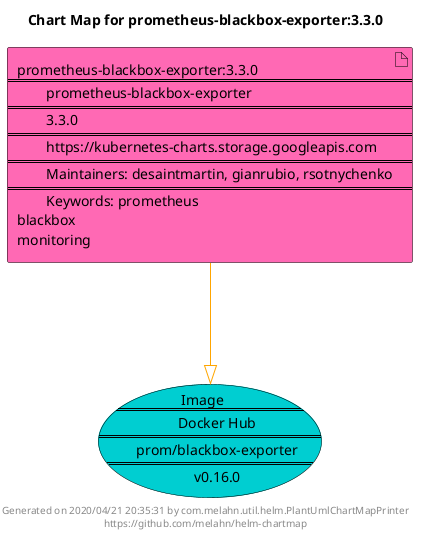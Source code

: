 @startuml
skinparam linetype ortho
skinparam backgroundColor white
skinparam usecaseBorderColor black
skinparam usecaseArrowColor LightSlateGray
skinparam artifactBorderColor black
skinparam artifactArrowColor LightSlateGray

title Chart Map for prometheus-blackbox-exporter:3.3.0

'There is one referenced Helm Chart
artifact "prometheus-blackbox-exporter:3.3.0\n====\n\tprometheus-blackbox-exporter\n====\n\t3.3.0\n====\n\thttps://kubernetes-charts.storage.googleapis.com\n====\n\tMaintainers: desaintmartin, gianrubio, rsotnychenko\n====\n\tKeywords: prometheus\nblackbox\nmonitoring" as prometheus_blackbox_exporter_3_3_0 #HotPink

'There is one referenced Docker Image
usecase "Image\n====\n\tDocker Hub\n====\n\tprom/blackbox-exporter\n====\n\tv0.16.0" as prom_blackbox_exporter_v0_16_0 #DarkTurquoise

'Chart Dependencies
prometheus_blackbox_exporter_3_3_0--[#orange]-|>prom_blackbox_exporter_v0_16_0

center footer Generated on 2020/04/21 20:35:31 by com.melahn.util.helm.PlantUmlChartMapPrinter\nhttps://github.com/melahn/helm-chartmap
@enduml
